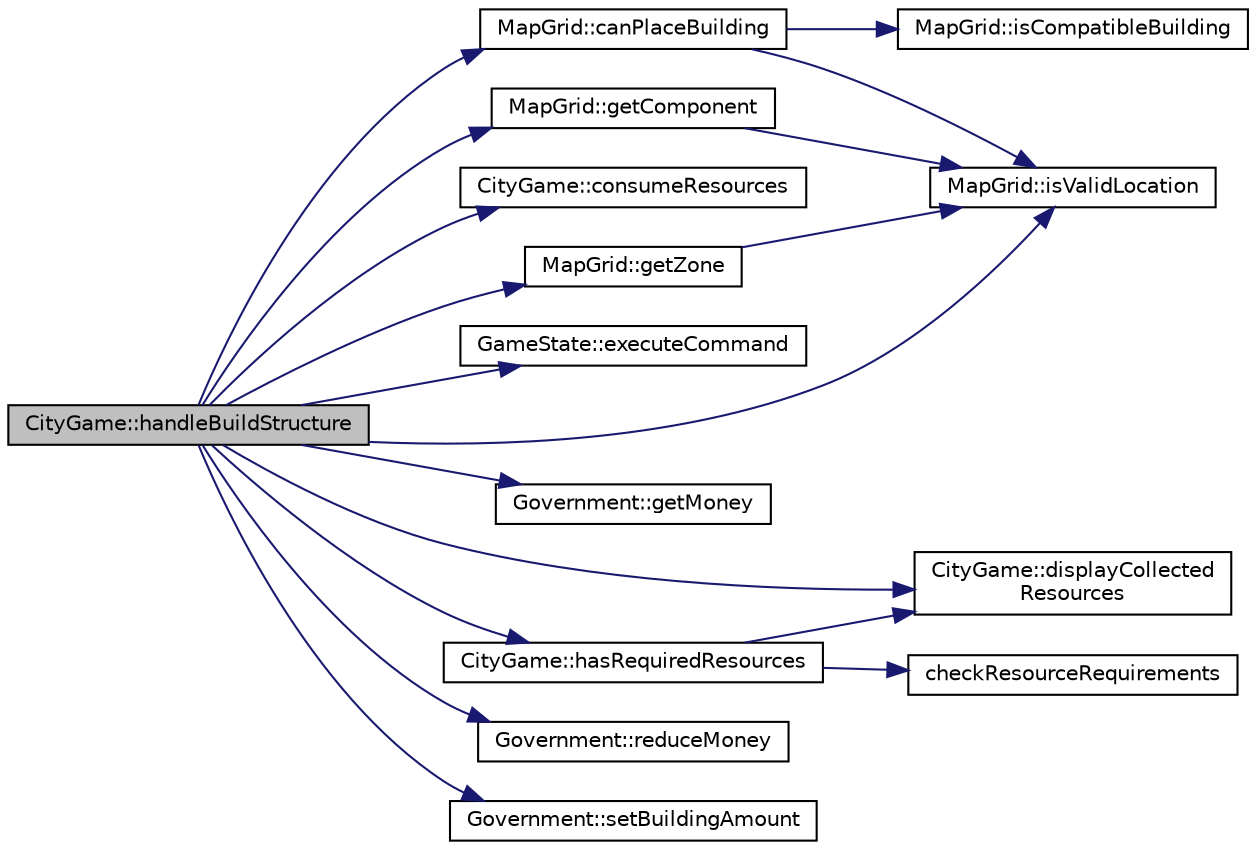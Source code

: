 digraph "CityGame::handleBuildStructure"
{
 // LATEX_PDF_SIZE
  edge [fontname="Helvetica",fontsize="10",labelfontname="Helvetica",labelfontsize="10"];
  node [fontname="Helvetica",fontsize="10",shape=record];
  rankdir="LR";
  Node1 [label="CityGame::handleBuildStructure",height=0.2,width=0.4,color="black", fillcolor="grey75", style="filled", fontcolor="black",tooltip=" "];
  Node1 -> Node2 [color="midnightblue",fontsize="10",style="solid",fontname="Helvetica"];
  Node2 [label="MapGrid::canPlaceBuilding",height=0.2,width=0.4,color="black", fillcolor="white", style="filled",URL="$classMapGrid.html#a1eea5ceaf006f0fa065dc80a2dc798e8",tooltip=" "];
  Node2 -> Node3 [color="midnightblue",fontsize="10",style="solid",fontname="Helvetica"];
  Node3 [label="MapGrid::isCompatibleBuilding",height=0.2,width=0.4,color="black", fillcolor="white", style="filled",URL="$classMapGrid.html#a1fe468151da5ff82969b8aa4e90f2760",tooltip=" "];
  Node2 -> Node4 [color="midnightblue",fontsize="10",style="solid",fontname="Helvetica"];
  Node4 [label="MapGrid::isValidLocation",height=0.2,width=0.4,color="black", fillcolor="white", style="filled",URL="$classMapGrid.html#a609c06dd38f67e93a766d5bb8b9cb197",tooltip=" "];
  Node1 -> Node5 [color="midnightblue",fontsize="10",style="solid",fontname="Helvetica"];
  Node5 [label="CityGame::consumeResources",height=0.2,width=0.4,color="black", fillcolor="white", style="filled",URL="$classCityGame.html#abd072b5eec775c71177e098b93283075",tooltip=" "];
  Node1 -> Node6 [color="midnightblue",fontsize="10",style="solid",fontname="Helvetica"];
  Node6 [label="CityGame::displayCollected\lResources",height=0.2,width=0.4,color="black", fillcolor="white", style="filled",URL="$classCityGame.html#aaee4d6f62d60e6c34113f8ad46fd7f4e",tooltip=" "];
  Node1 -> Node7 [color="midnightblue",fontsize="10",style="solid",fontname="Helvetica"];
  Node7 [label="GameState::executeCommand",height=0.2,width=0.4,color="black", fillcolor="white", style="filled",URL="$classGameState.html#abf6e9d545191796a9a805c304722d230",tooltip="Executes a command and adds it to the command history."];
  Node1 -> Node8 [color="midnightblue",fontsize="10",style="solid",fontname="Helvetica"];
  Node8 [label="MapGrid::getComponent",height=0.2,width=0.4,color="black", fillcolor="white", style="filled",URL="$classMapGrid.html#a9c9677c2efbc436d1ec1e89bb9fd47b7",tooltip=" "];
  Node8 -> Node4 [color="midnightblue",fontsize="10",style="solid",fontname="Helvetica"];
  Node1 -> Node9 [color="midnightblue",fontsize="10",style="solid",fontname="Helvetica"];
  Node9 [label="Government::getMoney",height=0.2,width=0.4,color="black", fillcolor="white", style="filled",URL="$classGovernment.html#aa2f8430a40de5935049844c311382110",tooltip="Gets the current amount of money the government has."];
  Node1 -> Node10 [color="midnightblue",fontsize="10",style="solid",fontname="Helvetica"];
  Node10 [label="MapGrid::getZone",height=0.2,width=0.4,color="black", fillcolor="white", style="filled",URL="$classMapGrid.html#a5d58bb7cc44e649e44e1282eb4deada4",tooltip=" "];
  Node10 -> Node4 [color="midnightblue",fontsize="10",style="solid",fontname="Helvetica"];
  Node1 -> Node11 [color="midnightblue",fontsize="10",style="solid",fontname="Helvetica"];
  Node11 [label="CityGame::hasRequiredResources",height=0.2,width=0.4,color="black", fillcolor="white", style="filled",URL="$classCityGame.html#a9f181c1d58a087535143ca99306916c4",tooltip=" "];
  Node11 -> Node12 [color="midnightblue",fontsize="10",style="solid",fontname="Helvetica"];
  Node12 [label="checkResourceRequirements",height=0.2,width=0.4,color="black", fillcolor="white", style="filled",URL="$BuildingRequirements_8h.html#a4e6e5e7f0f7d64101fb10a49203edd0c",tooltip="Checks if the collected resources meet the requirements for a specified building."];
  Node11 -> Node6 [color="midnightblue",fontsize="10",style="solid",fontname="Helvetica"];
  Node1 -> Node4 [color="midnightblue",fontsize="10",style="solid",fontname="Helvetica"];
  Node1 -> Node13 [color="midnightblue",fontsize="10",style="solid",fontname="Helvetica"];
  Node13 [label="Government::reduceMoney",height=0.2,width=0.4,color="black", fillcolor="white", style="filled",URL="$classGovernment.html#abc74e6201f243ebd3bef8e3881f4c403",tooltip="Reduces the government funds by a specified amount."];
  Node1 -> Node14 [color="midnightblue",fontsize="10",style="solid",fontname="Helvetica"];
  Node14 [label="Government::setBuildingAmount",height=0.2,width=0.4,color="black", fillcolor="white", style="filled",URL="$classGovernment.html#a637ea1083183e6733ecd787b4bb89595",tooltip="Sets the amount of a specified building type."];
}
